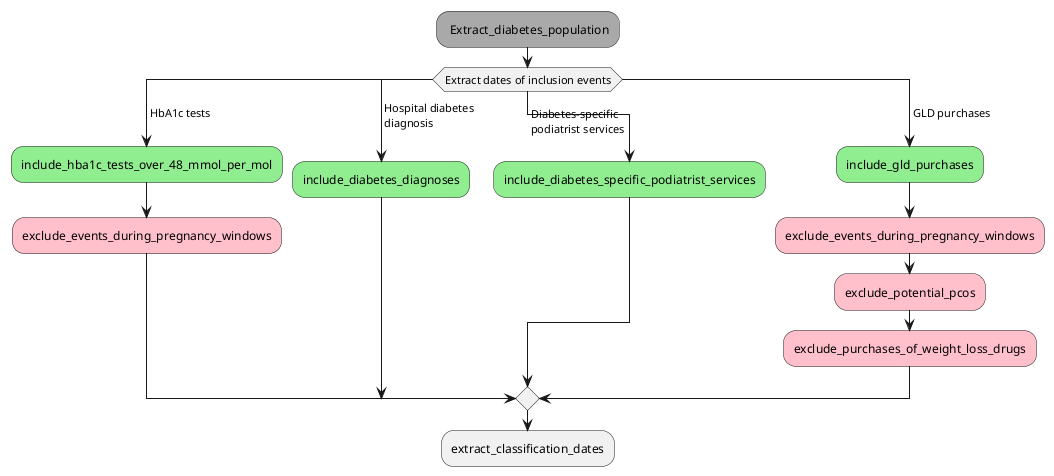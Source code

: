 @startuml diabetes-population-functions 

#darkgrey: Extract_diabetes_population;

switch (Extract dates of inclusion events)
case ( HbA1c tests)
    #lightgreen:include_hba1c_tests_over_48_mmol_per_mol;
    #pink:exclude_events_during_pregnancy_windows;

case ( Hospital diabetes\n diagnosis)
    #lightgreen:include_diabetes_diagnoses;

case ( Diabetes-specific\n podiatrist services)
    #lightgreen:include_diabetes_specific_podiatrist_services;

case ( GLD purchases)
    #lightgreen:include_gld_purchases;
    #pink:exclude_events_during_pregnancy_windows;
    #pink:exclude_potential_pcos;
    #pink:exclude_purchases_of_weight_loss_drugs;
endswitch

:extract_classification_dates;

@enduml